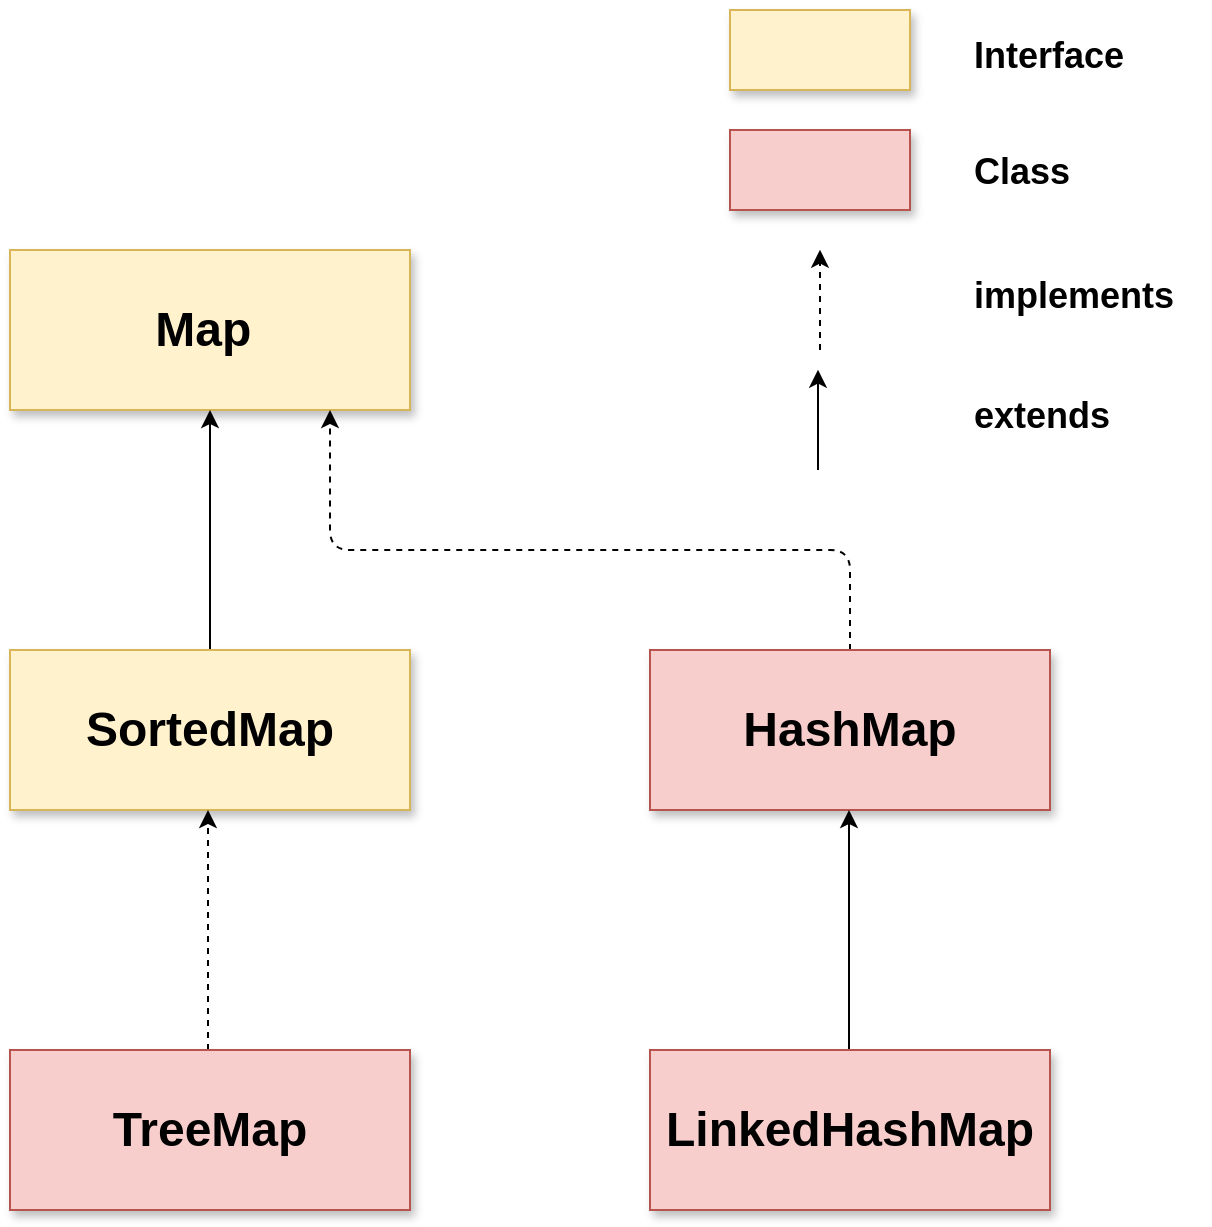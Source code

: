 <mxfile>
    <diagram id="Syf_IsTNwPU9HEtJpHNl" name="Page-1">
        <mxGraphModel dx="1021" dy="356" grid="1" gridSize="10" guides="1" tooltips="1" connect="1" arrows="1" fold="1" page="1" pageScale="1" pageWidth="850" pageHeight="1100" math="0" shadow="0">
            <root>
                <mxCell id="0"/>
                <mxCell id="1" parent="0"/>
                <mxCell id="2" value="&lt;font style=&quot;font-size: 24px&quot;&gt;&lt;b&gt;Map&amp;nbsp;&lt;/b&gt;&lt;/font&gt;" style="rounded=0;whiteSpace=wrap;html=1;shadow=1;glass=0;comic=0;labelBackgroundColor=none;strokeColor=#d6b656;fillColor=#fff2cc;fontColor=#000000;" vertex="1" parent="1">
                    <mxGeometry x="310" y="260" width="200" height="80" as="geometry"/>
                </mxCell>
                <mxCell id="3" value="" style="endArrow=classic;html=1;labelBackgroundColor=#99FF33;strokeColor=#000000;fontColor=#000000;entryX=0.5;entryY=1;exitX=0.5;exitY=0;" edge="1" parent="1" source="4" target="2">
                    <mxGeometry width="50" height="50" relative="1" as="geometry">
                        <mxPoint x="390" y="500" as="sourcePoint"/>
                        <mxPoint x="360" y="360" as="targetPoint"/>
                    </mxGeometry>
                </mxCell>
                <mxCell id="4" value="&lt;font style=&quot;font-size: 24px&quot;&gt;&lt;b&gt;SortedMap&lt;/b&gt;&lt;/font&gt;" style="rounded=0;whiteSpace=wrap;html=1;shadow=1;glass=0;comic=0;labelBackgroundColor=none;strokeColor=#d6b656;fillColor=#fff2cc;fontColor=#000000;" vertex="1" parent="1">
                    <mxGeometry x="310" y="460" width="200" height="80" as="geometry"/>
                </mxCell>
                <mxCell id="5" value="" style="endArrow=classic;html=1;labelBackgroundColor=#99FF33;strokeColor=#000000;fontColor=#000000;entryX=0.5;entryY=1;exitX=0.5;exitY=0;dashed=1;" edge="1" parent="1">
                    <mxGeometry width="50" height="50" relative="1" as="geometry">
                        <mxPoint x="409" y="660" as="sourcePoint"/>
                        <mxPoint x="409" y="540" as="targetPoint"/>
                    </mxGeometry>
                </mxCell>
                <mxCell id="6" value="&lt;font style=&quot;font-size: 24px&quot;&gt;&lt;b&gt;TreeMap&lt;/b&gt;&lt;/font&gt;" style="rounded=0;whiteSpace=wrap;html=1;shadow=1;glass=0;comic=0;labelBackgroundColor=none;strokeColor=#b85450;fillColor=#f8cecc;fontColor=#000000;" vertex="1" parent="1">
                    <mxGeometry x="310" y="660" width="200" height="80" as="geometry"/>
                </mxCell>
                <mxCell id="7" value="" style="endArrow=classic;html=1;labelBackgroundColor=#99FF33;strokeColor=#000000;fontColor=#000000;entryX=0.5;entryY=1;dashed=1;exitX=0.5;exitY=0;" edge="1" parent="1" source="8">
                    <mxGeometry width="50" height="50" relative="1" as="geometry">
                        <mxPoint x="630" y="410" as="sourcePoint"/>
                        <mxPoint x="470" y="340" as="targetPoint"/>
                        <Array as="points">
                            <mxPoint x="730" y="410"/>
                            <mxPoint x="470" y="410"/>
                        </Array>
                    </mxGeometry>
                </mxCell>
                <mxCell id="8" value="&lt;font style=&quot;font-size: 24px&quot;&gt;&lt;b&gt;HashMap&lt;/b&gt;&lt;/font&gt;" style="rounded=0;whiteSpace=wrap;html=1;shadow=1;glass=0;comic=0;labelBackgroundColor=none;strokeColor=#b85450;fillColor=#f8cecc;fontColor=#000000;" vertex="1" parent="1">
                    <mxGeometry x="630" y="460" width="200" height="80" as="geometry"/>
                </mxCell>
                <mxCell id="9" value="" style="endArrow=classic;html=1;labelBackgroundColor=#99FF33;strokeColor=#000000;fontColor=#000000;entryX=0.5;entryY=1;exitX=0.5;exitY=0;" edge="1" parent="1">
                    <mxGeometry width="50" height="50" relative="1" as="geometry">
                        <mxPoint x="729.5" y="660" as="sourcePoint"/>
                        <mxPoint x="729.5" y="540" as="targetPoint"/>
                    </mxGeometry>
                </mxCell>
                <mxCell id="10" value="&lt;font style=&quot;font-size: 24px&quot;&gt;&lt;b&gt;LinkedHashMap&lt;/b&gt;&lt;/font&gt;" style="rounded=0;whiteSpace=wrap;html=1;shadow=1;glass=0;comic=0;labelBackgroundColor=none;strokeColor=#b85450;fillColor=#f8cecc;fontColor=#000000;" vertex="1" parent="1">
                    <mxGeometry x="630" y="660" width="200" height="80" as="geometry"/>
                </mxCell>
                <mxCell id="11" value="" style="rounded=0;whiteSpace=wrap;html=1;shadow=1;glass=0;comic=0;labelBackgroundColor=none;strokeColor=#d6b656;fillColor=#fff2cc;fontColor=#000000;" vertex="1" parent="1">
                    <mxGeometry x="670" y="140" width="90" height="40" as="geometry"/>
                </mxCell>
                <mxCell id="12" value="" style="rounded=0;whiteSpace=wrap;html=1;shadow=1;glass=0;comic=0;labelBackgroundColor=none;strokeColor=#b85450;fillColor=#f8cecc;fontColor=#000000;" vertex="1" parent="1">
                    <mxGeometry x="670" y="200" width="90" height="40" as="geometry"/>
                </mxCell>
                <mxCell id="13" value="&lt;font style=&quot;font-size: 18px&quot;&gt;&lt;b&gt;Interface&amp;nbsp;&lt;/b&gt;&lt;/font&gt;" style="text;html=1;resizable=0;points=[];autosize=1;align=left;verticalAlign=top;spacingTop=-4;fontColor=#000000;" vertex="1" parent="1">
                    <mxGeometry x="790" y="150" width="90" height="20" as="geometry"/>
                </mxCell>
                <mxCell id="14" value="&lt;font style=&quot;font-size: 18px&quot;&gt;&lt;b&gt;Class&amp;nbsp;&lt;/b&gt;&lt;/font&gt;" style="text;html=1;resizable=0;points=[];autosize=1;align=left;verticalAlign=top;spacingTop=-4;fontColor=#000000;" vertex="1" parent="1">
                    <mxGeometry x="790" y="208" width="70" height="20" as="geometry"/>
                </mxCell>
                <mxCell id="15" value="" style="endArrow=classic;html=1;dashed=1;labelBackgroundColor=#99FF33;strokeColor=#000000;fontColor=#000000;" edge="1" parent="1">
                    <mxGeometry width="50" height="50" relative="1" as="geometry">
                        <mxPoint x="715" y="310" as="sourcePoint"/>
                        <mxPoint x="715" y="259.833" as="targetPoint"/>
                    </mxGeometry>
                </mxCell>
                <mxCell id="16" value="" style="endArrow=classic;html=1;labelBackgroundColor=#99FF33;strokeColor=#000000;fontColor=#000000;" edge="1" parent="1">
                    <mxGeometry width="50" height="50" relative="1" as="geometry">
                        <mxPoint x="714" y="370" as="sourcePoint"/>
                        <mxPoint x="714" y="319.833" as="targetPoint"/>
                    </mxGeometry>
                </mxCell>
                <mxCell id="17" value="&lt;font style=&quot;font-size: 18px&quot;&gt;&lt;b&gt;implements&amp;nbsp;&lt;/b&gt;&lt;/font&gt;" style="text;html=1;resizable=0;points=[];autosize=1;align=left;verticalAlign=top;spacingTop=-4;fontColor=#000000;" vertex="1" parent="1">
                    <mxGeometry x="790" y="270" width="120" height="20" as="geometry"/>
                </mxCell>
                <mxCell id="18" value="&lt;font style=&quot;font-size: 18px&quot;&gt;&lt;b&gt;extends&lt;/b&gt;&lt;/font&gt;" style="text;html=1;resizable=0;points=[];autosize=1;align=left;verticalAlign=top;spacingTop=-4;fontColor=#000000;" vertex="1" parent="1">
                    <mxGeometry x="790" y="330" width="80" height="20" as="geometry"/>
                </mxCell>
            </root>
        </mxGraphModel>
    </diagram>
</mxfile>